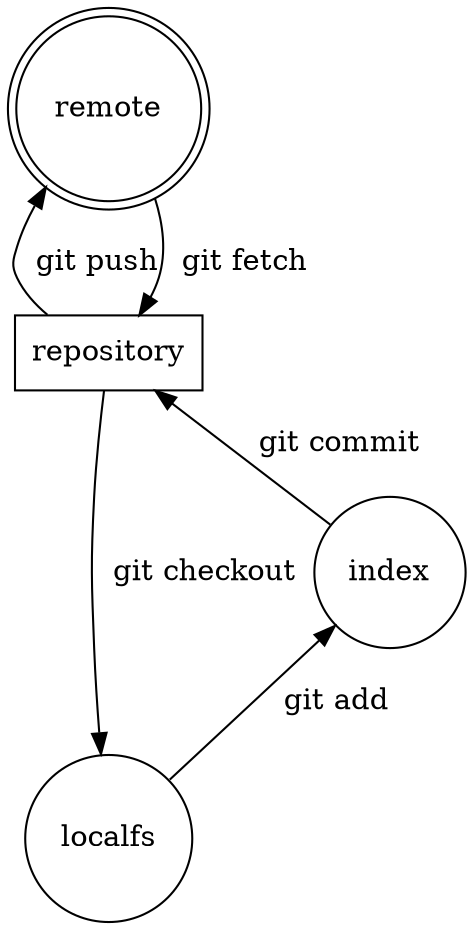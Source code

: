 digraph "fetch_etc" {
  rankdir=BT;
  node [shape = doublecircle]; remote
  node [shape = polygon, size = 5]; repository
  node [shape = circle]; index
  repository -> localfs [ label = "  git checkout" ]
  index -> repository [ label = "  git commit" ]
  localfs -> index [ label = "  git add" ]
  repository -> remote[ label = "  git push" ]
  remote-> repository [ label = "  git fetch" ]
  { rank=max; remote }
  { rank=min; localfs }
}

